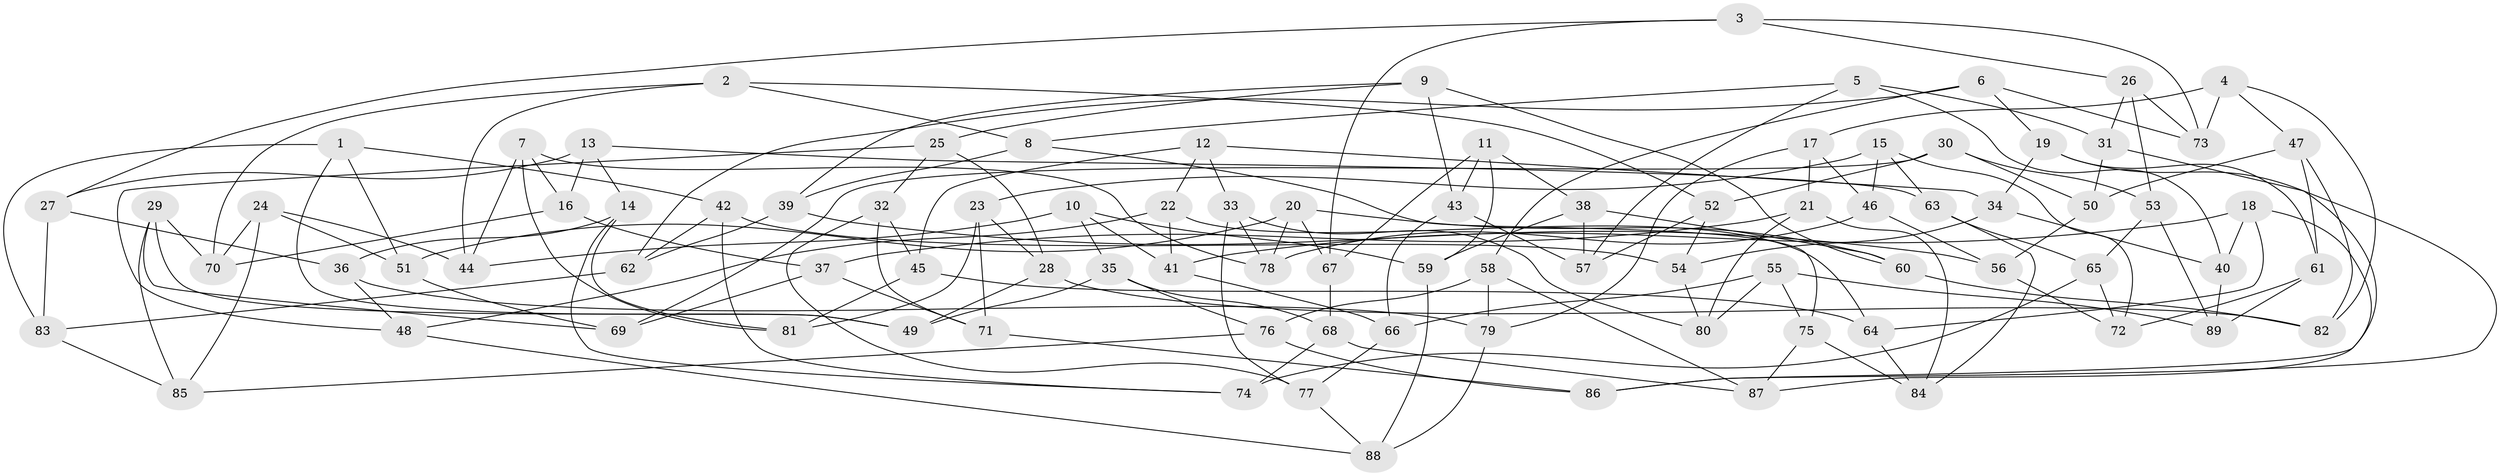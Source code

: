 // Generated by graph-tools (version 1.1) at 2025/38/03/09/25 02:38:03]
// undirected, 89 vertices, 178 edges
graph export_dot {
graph [start="1"]
  node [color=gray90,style=filled];
  1;
  2;
  3;
  4;
  5;
  6;
  7;
  8;
  9;
  10;
  11;
  12;
  13;
  14;
  15;
  16;
  17;
  18;
  19;
  20;
  21;
  22;
  23;
  24;
  25;
  26;
  27;
  28;
  29;
  30;
  31;
  32;
  33;
  34;
  35;
  36;
  37;
  38;
  39;
  40;
  41;
  42;
  43;
  44;
  45;
  46;
  47;
  48;
  49;
  50;
  51;
  52;
  53;
  54;
  55;
  56;
  57;
  58;
  59;
  60;
  61;
  62;
  63;
  64;
  65;
  66;
  67;
  68;
  69;
  70;
  71;
  72;
  73;
  74;
  75;
  76;
  77;
  78;
  79;
  80;
  81;
  82;
  83;
  84;
  85;
  86;
  87;
  88;
  89;
  1 -- 51;
  1 -- 42;
  1 -- 83;
  1 -- 49;
  2 -- 8;
  2 -- 44;
  2 -- 52;
  2 -- 70;
  3 -- 26;
  3 -- 27;
  3 -- 67;
  3 -- 73;
  4 -- 82;
  4 -- 47;
  4 -- 17;
  4 -- 73;
  5 -- 8;
  5 -- 40;
  5 -- 31;
  5 -- 57;
  6 -- 73;
  6 -- 62;
  6 -- 58;
  6 -- 19;
  7 -- 16;
  7 -- 81;
  7 -- 44;
  7 -- 78;
  8 -- 39;
  8 -- 75;
  9 -- 60;
  9 -- 39;
  9 -- 43;
  9 -- 25;
  10 -- 41;
  10 -- 59;
  10 -- 44;
  10 -- 35;
  11 -- 43;
  11 -- 38;
  11 -- 67;
  11 -- 59;
  12 -- 33;
  12 -- 45;
  12 -- 22;
  12 -- 34;
  13 -- 14;
  13 -- 63;
  13 -- 16;
  13 -- 27;
  14 -- 36;
  14 -- 74;
  14 -- 81;
  15 -- 63;
  15 -- 72;
  15 -- 23;
  15 -- 46;
  16 -- 70;
  16 -- 37;
  17 -- 46;
  17 -- 21;
  17 -- 79;
  18 -- 64;
  18 -- 41;
  18 -- 87;
  18 -- 40;
  19 -- 86;
  19 -- 34;
  19 -- 61;
  20 -- 60;
  20 -- 67;
  20 -- 78;
  20 -- 51;
  21 -- 80;
  21 -- 37;
  21 -- 84;
  22 -- 41;
  22 -- 48;
  22 -- 64;
  23 -- 71;
  23 -- 28;
  23 -- 81;
  24 -- 85;
  24 -- 70;
  24 -- 44;
  24 -- 51;
  25 -- 32;
  25 -- 28;
  25 -- 48;
  26 -- 31;
  26 -- 53;
  26 -- 73;
  27 -- 36;
  27 -- 83;
  28 -- 49;
  28 -- 82;
  29 -- 70;
  29 -- 49;
  29 -- 85;
  29 -- 69;
  30 -- 53;
  30 -- 69;
  30 -- 50;
  30 -- 52;
  31 -- 50;
  31 -- 86;
  32 -- 77;
  32 -- 45;
  32 -- 71;
  33 -- 77;
  33 -- 80;
  33 -- 78;
  34 -- 54;
  34 -- 40;
  35 -- 49;
  35 -- 68;
  35 -- 76;
  36 -- 48;
  36 -- 79;
  37 -- 71;
  37 -- 69;
  38 -- 60;
  38 -- 59;
  38 -- 57;
  39 -- 62;
  39 -- 56;
  40 -- 89;
  41 -- 66;
  42 -- 74;
  42 -- 62;
  42 -- 54;
  43 -- 66;
  43 -- 57;
  45 -- 64;
  45 -- 81;
  46 -- 78;
  46 -- 56;
  47 -- 61;
  47 -- 82;
  47 -- 50;
  48 -- 88;
  50 -- 56;
  51 -- 69;
  52 -- 57;
  52 -- 54;
  53 -- 89;
  53 -- 65;
  54 -- 80;
  55 -- 75;
  55 -- 89;
  55 -- 80;
  55 -- 66;
  56 -- 72;
  58 -- 79;
  58 -- 87;
  58 -- 76;
  59 -- 88;
  60 -- 82;
  61 -- 72;
  61 -- 89;
  62 -- 83;
  63 -- 65;
  63 -- 84;
  64 -- 84;
  65 -- 74;
  65 -- 72;
  66 -- 77;
  67 -- 68;
  68 -- 74;
  68 -- 87;
  71 -- 86;
  75 -- 87;
  75 -- 84;
  76 -- 85;
  76 -- 86;
  77 -- 88;
  79 -- 88;
  83 -- 85;
}
